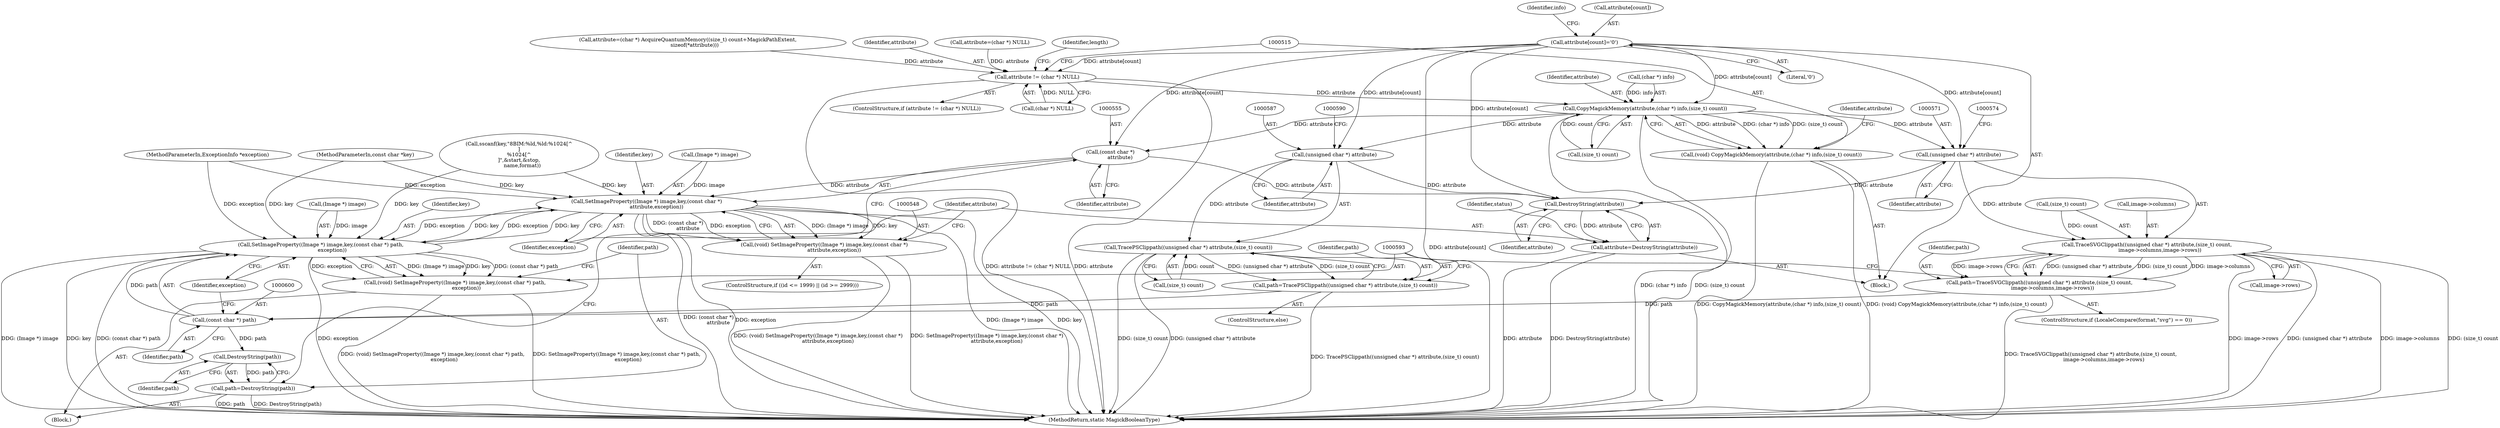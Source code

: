 digraph "0_ImageMagick_dd84447b63a71fa8c3f47071b09454efc667767b@array" {
"1000524" [label="(Call,attribute[count]='\0')"];
"1000508" [label="(Call,attribute != (char *) NULL)"];
"1000516" [label="(Call,CopyMagickMemory(attribute,(char *) info,(size_t) count))"];
"1000514" [label="(Call,(void) CopyMagickMemory(attribute,(char *) info,(size_t) count))"];
"1000554" [label="(Call,(const char *)\n            attribute)"];
"1000549" [label="(Call,SetImageProperty((Image *) image,key,(const char *)\n            attribute,exception))"];
"1000547" [label="(Call,(void) SetImageProperty((Image *) image,key,(const char *)\n            attribute,exception))"];
"1000594" [label="(Call,SetImageProperty((Image *) image,key,(const char *) path,\n              exception))"];
"1000592" [label="(Call,(void) SetImageProperty((Image *) image,key,(const char *) path,\n              exception))"];
"1000609" [label="(Call,DestroyString(attribute))"];
"1000607" [label="(Call,attribute=DestroyString(attribute))"];
"1000570" [label="(Call,(unsigned char *) attribute)"];
"1000569" [label="(Call,TraceSVGClippath((unsigned char *) attribute,(size_t) count,\n                image->columns,image->rows))"];
"1000567" [label="(Call,path=TraceSVGClippath((unsigned char *) attribute,(size_t) count,\n                image->columns,image->rows))"];
"1000599" [label="(Call,(const char *) path)"];
"1000605" [label="(Call,DestroyString(path))"];
"1000603" [label="(Call,path=DestroyString(path))"];
"1000586" [label="(Call,(unsigned char *) attribute)"];
"1000585" [label="(Call,TracePSClippath((unsigned char *) attribute,(size_t) count))"];
"1000583" [label="(Call,path=TracePSClippath((unsigned char *) attribute,(size_t) count))"];
"1000604" [label="(Identifier,path)"];
"1000573" [label="(Call,(size_t) count)"];
"1000603" [label="(Call,path=DestroyString(path))"];
"1000530" [label="(Identifier,info)"];
"1000572" [label="(Identifier,attribute)"];
"1000584" [label="(Identifier,path)"];
"1000586" [label="(Call,(unsigned char *) attribute)"];
"1000594" [label="(Call,SetImageProperty((Image *) image,key,(const char *) path,\n              exception))"];
"1000494" [label="(Call,attribute=(char *) AcquireQuantumMemory((size_t) count+MagickPathExtent,\n        sizeof(*attribute)))"];
"1000526" [label="(Identifier,attribute)"];
"1000510" [label="(Call,(char *) NULL)"];
"1000567" [label="(Call,path=TraceSVGClippath((unsigned char *) attribute,(size_t) count,\n                image->columns,image->rows))"];
"1000585" [label="(Call,TracePSClippath((unsigned char *) attribute,(size_t) count))"];
"1000516" [label="(Call,CopyMagickMemory(attribute,(char *) info,(size_t) count))"];
"1000559" [label="(Block,)"];
"1000598" [label="(Identifier,key)"];
"1000509" [label="(Identifier,attribute)"];
"1000599" [label="(Call,(const char *) path)"];
"1000524" [label="(Call,attribute[count]='\0')"];
"1000609" [label="(Call,DestroyString(attribute))"];
"1000106" [label="(MethodParameterIn,const char *key)"];
"1000608" [label="(Identifier,attribute)"];
"1000554" [label="(Call,(const char *)\n            attribute)"];
"1000518" [label="(Call,(char *) info)"];
"1000550" [label="(Call,(Image *) image)"];
"1000556" [label="(Identifier,attribute)"];
"1000605" [label="(Call,DestroyString(path))"];
"1000606" [label="(Identifier,path)"];
"1000514" [label="(Call,(void) CopyMagickMemory(attribute,(char *) info,(size_t) count))"];
"1000480" [label="(Call,attribute=(char *) NULL)"];
"1000576" [label="(Call,image->columns)"];
"1000568" [label="(Identifier,path)"];
"1000583" [label="(Call,path=TracePSClippath((unsigned char *) attribute,(size_t) count))"];
"1000602" [label="(Identifier,exception)"];
"1000589" [label="(Call,(size_t) count)"];
"1000588" [label="(Identifier,attribute)"];
"1000525" [label="(Call,attribute[count])"];
"1000521" [label="(Call,(size_t) count)"];
"1000595" [label="(Call,(Image *) image)"];
"1000539" [label="(ControlStructure,if ((id <= 1999) || (id >= 2999)))"];
"1000517" [label="(Identifier,attribute)"];
"1000528" [label="(Literal,'\0')"];
"1000570" [label="(Call,(unsigned char *) attribute)"];
"1000569" [label="(Call,TraceSVGClippath((unsigned char *) attribute,(size_t) count,\n                image->columns,image->rows))"];
"1000222" [label="(Identifier,length)"];
"1000607" [label="(Call,attribute=DestroyString(attribute))"];
"1000612" [label="(Identifier,status)"];
"1000579" [label="(Call,image->rows)"];
"1000582" [label="(ControlStructure,else)"];
"1000549" [label="(Call,SetImageProperty((Image *) image,key,(const char *)\n            attribute,exception))"];
"1000107" [label="(MethodParameterIn,ExceptionInfo *exception)"];
"1000507" [label="(ControlStructure,if (attribute != (char *) NULL))"];
"1000547" [label="(Call,(void) SetImageProperty((Image *) image,key,(const char *)\n            attribute,exception))"];
"1000626" [label="(MethodReturn,static MagickBooleanType)"];
"1000592" [label="(Call,(void) SetImageProperty((Image *) image,key,(const char *) path,\n              exception))"];
"1000513" [label="(Block,)"];
"1000610" [label="(Identifier,attribute)"];
"1000561" [label="(ControlStructure,if (LocaleCompare(format,\"svg\") == 0))"];
"1000508" [label="(Call,attribute != (char *) NULL)"];
"1000140" [label="(Call,sscanf(key,\"8BIM:%ld,%ld:%1024[^\n]\n%1024[^\n]\",&start,&stop,\n    name,format))"];
"1000557" [label="(Identifier,exception)"];
"1000601" [label="(Identifier,path)"];
"1000553" [label="(Identifier,key)"];
"1000524" -> "1000513"  [label="AST: "];
"1000524" -> "1000528"  [label="CFG: "];
"1000525" -> "1000524"  [label="AST: "];
"1000528" -> "1000524"  [label="AST: "];
"1000530" -> "1000524"  [label="CFG: "];
"1000524" -> "1000626"  [label="DDG: attribute[count]"];
"1000524" -> "1000508"  [label="DDG: attribute[count]"];
"1000524" -> "1000516"  [label="DDG: attribute[count]"];
"1000524" -> "1000554"  [label="DDG: attribute[count]"];
"1000524" -> "1000570"  [label="DDG: attribute[count]"];
"1000524" -> "1000586"  [label="DDG: attribute[count]"];
"1000524" -> "1000609"  [label="DDG: attribute[count]"];
"1000508" -> "1000507"  [label="AST: "];
"1000508" -> "1000510"  [label="CFG: "];
"1000509" -> "1000508"  [label="AST: "];
"1000510" -> "1000508"  [label="AST: "];
"1000222" -> "1000508"  [label="CFG: "];
"1000515" -> "1000508"  [label="CFG: "];
"1000508" -> "1000626"  [label="DDG: attribute"];
"1000508" -> "1000626"  [label="DDG: attribute != (char *) NULL"];
"1000494" -> "1000508"  [label="DDG: attribute"];
"1000480" -> "1000508"  [label="DDG: attribute"];
"1000510" -> "1000508"  [label="DDG: NULL"];
"1000508" -> "1000516"  [label="DDG: attribute"];
"1000516" -> "1000514"  [label="AST: "];
"1000516" -> "1000521"  [label="CFG: "];
"1000517" -> "1000516"  [label="AST: "];
"1000518" -> "1000516"  [label="AST: "];
"1000521" -> "1000516"  [label="AST: "];
"1000514" -> "1000516"  [label="CFG: "];
"1000516" -> "1000626"  [label="DDG: (char *) info"];
"1000516" -> "1000626"  [label="DDG: (size_t) count"];
"1000516" -> "1000514"  [label="DDG: attribute"];
"1000516" -> "1000514"  [label="DDG: (char *) info"];
"1000516" -> "1000514"  [label="DDG: (size_t) count"];
"1000518" -> "1000516"  [label="DDG: info"];
"1000521" -> "1000516"  [label="DDG: count"];
"1000516" -> "1000554"  [label="DDG: attribute"];
"1000516" -> "1000570"  [label="DDG: attribute"];
"1000516" -> "1000586"  [label="DDG: attribute"];
"1000514" -> "1000513"  [label="AST: "];
"1000515" -> "1000514"  [label="AST: "];
"1000526" -> "1000514"  [label="CFG: "];
"1000514" -> "1000626"  [label="DDG: (void) CopyMagickMemory(attribute,(char *) info,(size_t) count)"];
"1000514" -> "1000626"  [label="DDG: CopyMagickMemory(attribute,(char *) info,(size_t) count)"];
"1000554" -> "1000549"  [label="AST: "];
"1000554" -> "1000556"  [label="CFG: "];
"1000555" -> "1000554"  [label="AST: "];
"1000556" -> "1000554"  [label="AST: "];
"1000557" -> "1000554"  [label="CFG: "];
"1000554" -> "1000549"  [label="DDG: attribute"];
"1000554" -> "1000609"  [label="DDG: attribute"];
"1000549" -> "1000547"  [label="AST: "];
"1000549" -> "1000557"  [label="CFG: "];
"1000550" -> "1000549"  [label="AST: "];
"1000553" -> "1000549"  [label="AST: "];
"1000557" -> "1000549"  [label="AST: "];
"1000547" -> "1000549"  [label="CFG: "];
"1000549" -> "1000626"  [label="DDG: (Image *) image"];
"1000549" -> "1000626"  [label="DDG: key"];
"1000549" -> "1000626"  [label="DDG: (const char *)\n            attribute"];
"1000549" -> "1000626"  [label="DDG: exception"];
"1000549" -> "1000547"  [label="DDG: (Image *) image"];
"1000549" -> "1000547"  [label="DDG: key"];
"1000549" -> "1000547"  [label="DDG: (const char *)\n            attribute"];
"1000549" -> "1000547"  [label="DDG: exception"];
"1000550" -> "1000549"  [label="DDG: image"];
"1000594" -> "1000549"  [label="DDG: key"];
"1000594" -> "1000549"  [label="DDG: exception"];
"1000140" -> "1000549"  [label="DDG: key"];
"1000106" -> "1000549"  [label="DDG: key"];
"1000107" -> "1000549"  [label="DDG: exception"];
"1000549" -> "1000594"  [label="DDG: key"];
"1000549" -> "1000594"  [label="DDG: exception"];
"1000547" -> "1000539"  [label="AST: "];
"1000548" -> "1000547"  [label="AST: "];
"1000608" -> "1000547"  [label="CFG: "];
"1000547" -> "1000626"  [label="DDG: (void) SetImageProperty((Image *) image,key,(const char *)\n            attribute,exception)"];
"1000547" -> "1000626"  [label="DDG: SetImageProperty((Image *) image,key,(const char *)\n            attribute,exception)"];
"1000594" -> "1000592"  [label="AST: "];
"1000594" -> "1000602"  [label="CFG: "];
"1000595" -> "1000594"  [label="AST: "];
"1000598" -> "1000594"  [label="AST: "];
"1000599" -> "1000594"  [label="AST: "];
"1000602" -> "1000594"  [label="AST: "];
"1000592" -> "1000594"  [label="CFG: "];
"1000594" -> "1000626"  [label="DDG: (const char *) path"];
"1000594" -> "1000626"  [label="DDG: key"];
"1000594" -> "1000626"  [label="DDG: (Image *) image"];
"1000594" -> "1000626"  [label="DDG: exception"];
"1000594" -> "1000592"  [label="DDG: (Image *) image"];
"1000594" -> "1000592"  [label="DDG: key"];
"1000594" -> "1000592"  [label="DDG: (const char *) path"];
"1000594" -> "1000592"  [label="DDG: exception"];
"1000595" -> "1000594"  [label="DDG: image"];
"1000140" -> "1000594"  [label="DDG: key"];
"1000106" -> "1000594"  [label="DDG: key"];
"1000599" -> "1000594"  [label="DDG: path"];
"1000107" -> "1000594"  [label="DDG: exception"];
"1000592" -> "1000559"  [label="AST: "];
"1000593" -> "1000592"  [label="AST: "];
"1000604" -> "1000592"  [label="CFG: "];
"1000592" -> "1000626"  [label="DDG: (void) SetImageProperty((Image *) image,key,(const char *) path,\n              exception)"];
"1000592" -> "1000626"  [label="DDG: SetImageProperty((Image *) image,key,(const char *) path,\n              exception)"];
"1000609" -> "1000607"  [label="AST: "];
"1000609" -> "1000610"  [label="CFG: "];
"1000610" -> "1000609"  [label="AST: "];
"1000607" -> "1000609"  [label="CFG: "];
"1000609" -> "1000607"  [label="DDG: attribute"];
"1000586" -> "1000609"  [label="DDG: attribute"];
"1000570" -> "1000609"  [label="DDG: attribute"];
"1000607" -> "1000513"  [label="AST: "];
"1000608" -> "1000607"  [label="AST: "];
"1000612" -> "1000607"  [label="CFG: "];
"1000607" -> "1000626"  [label="DDG: attribute"];
"1000607" -> "1000626"  [label="DDG: DestroyString(attribute)"];
"1000570" -> "1000569"  [label="AST: "];
"1000570" -> "1000572"  [label="CFG: "];
"1000571" -> "1000570"  [label="AST: "];
"1000572" -> "1000570"  [label="AST: "];
"1000574" -> "1000570"  [label="CFG: "];
"1000570" -> "1000569"  [label="DDG: attribute"];
"1000569" -> "1000567"  [label="AST: "];
"1000569" -> "1000579"  [label="CFG: "];
"1000573" -> "1000569"  [label="AST: "];
"1000576" -> "1000569"  [label="AST: "];
"1000579" -> "1000569"  [label="AST: "];
"1000567" -> "1000569"  [label="CFG: "];
"1000569" -> "1000626"  [label="DDG: image->rows"];
"1000569" -> "1000626"  [label="DDG: (unsigned char *) attribute"];
"1000569" -> "1000626"  [label="DDG: image->columns"];
"1000569" -> "1000626"  [label="DDG: (size_t) count"];
"1000569" -> "1000567"  [label="DDG: (unsigned char *) attribute"];
"1000569" -> "1000567"  [label="DDG: (size_t) count"];
"1000569" -> "1000567"  [label="DDG: image->columns"];
"1000569" -> "1000567"  [label="DDG: image->rows"];
"1000573" -> "1000569"  [label="DDG: count"];
"1000567" -> "1000561"  [label="AST: "];
"1000568" -> "1000567"  [label="AST: "];
"1000593" -> "1000567"  [label="CFG: "];
"1000567" -> "1000626"  [label="DDG: TraceSVGClippath((unsigned char *) attribute,(size_t) count,\n                image->columns,image->rows)"];
"1000567" -> "1000599"  [label="DDG: path"];
"1000599" -> "1000601"  [label="CFG: "];
"1000600" -> "1000599"  [label="AST: "];
"1000601" -> "1000599"  [label="AST: "];
"1000602" -> "1000599"  [label="CFG: "];
"1000583" -> "1000599"  [label="DDG: path"];
"1000599" -> "1000605"  [label="DDG: path"];
"1000605" -> "1000603"  [label="AST: "];
"1000605" -> "1000606"  [label="CFG: "];
"1000606" -> "1000605"  [label="AST: "];
"1000603" -> "1000605"  [label="CFG: "];
"1000605" -> "1000603"  [label="DDG: path"];
"1000603" -> "1000559"  [label="AST: "];
"1000604" -> "1000603"  [label="AST: "];
"1000608" -> "1000603"  [label="CFG: "];
"1000603" -> "1000626"  [label="DDG: path"];
"1000603" -> "1000626"  [label="DDG: DestroyString(path)"];
"1000586" -> "1000585"  [label="AST: "];
"1000586" -> "1000588"  [label="CFG: "];
"1000587" -> "1000586"  [label="AST: "];
"1000588" -> "1000586"  [label="AST: "];
"1000590" -> "1000586"  [label="CFG: "];
"1000586" -> "1000585"  [label="DDG: attribute"];
"1000585" -> "1000583"  [label="AST: "];
"1000585" -> "1000589"  [label="CFG: "];
"1000589" -> "1000585"  [label="AST: "];
"1000583" -> "1000585"  [label="CFG: "];
"1000585" -> "1000626"  [label="DDG: (size_t) count"];
"1000585" -> "1000626"  [label="DDG: (unsigned char *) attribute"];
"1000585" -> "1000583"  [label="DDG: (unsigned char *) attribute"];
"1000585" -> "1000583"  [label="DDG: (size_t) count"];
"1000589" -> "1000585"  [label="DDG: count"];
"1000583" -> "1000582"  [label="AST: "];
"1000584" -> "1000583"  [label="AST: "];
"1000593" -> "1000583"  [label="CFG: "];
"1000583" -> "1000626"  [label="DDG: TracePSClippath((unsigned char *) attribute,(size_t) count)"];
}
